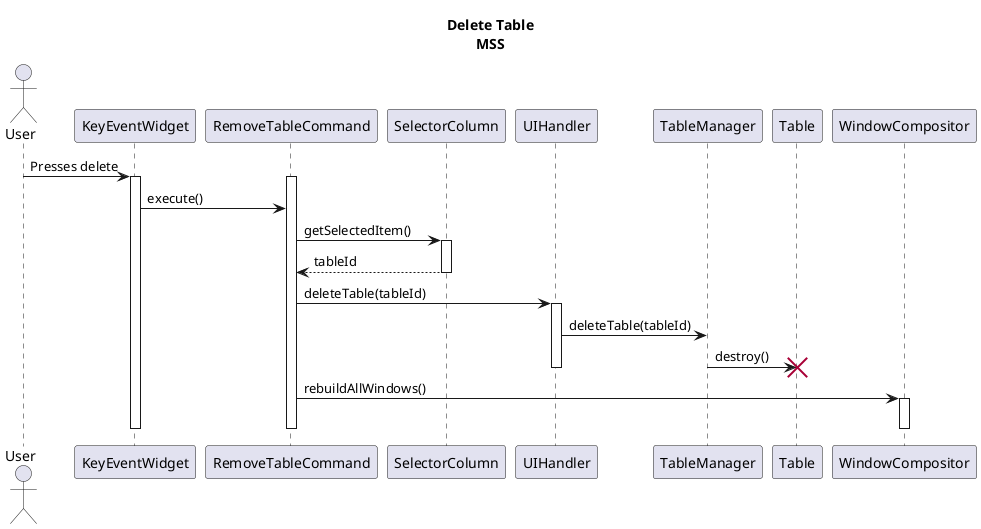 @startuml
title Delete Table\nMSS
Actor User

User->KeyEventWidget: Presses delete
activate KeyEventWidget
activate RemoveTableCommand
KeyEventWidget -> RemoveTableCommand: execute()
RemoveTableCommand ->SelectorColumn: getSelectedItem()
activate SelectorColumn
RemoveTableCommand <-- SelectorColumn: tableId
deactivate SelectorColumn
RemoveTableCommand -> UIHandler: deleteTable(tableId)
activate UIHandler
UIHandler -> TableManager: deleteTable(tableId)
TableManager -> Table: destroy()
destroy Table

deactivate UIHandler
deactivate Table

RemoveTableCommand -> WindowCompositor: rebuildAllWindows()
activate WindowCompositor
deactivate WindowCompositor
deactivate KeyEventWidget
deactivate RemoveTableCommand

@enduml